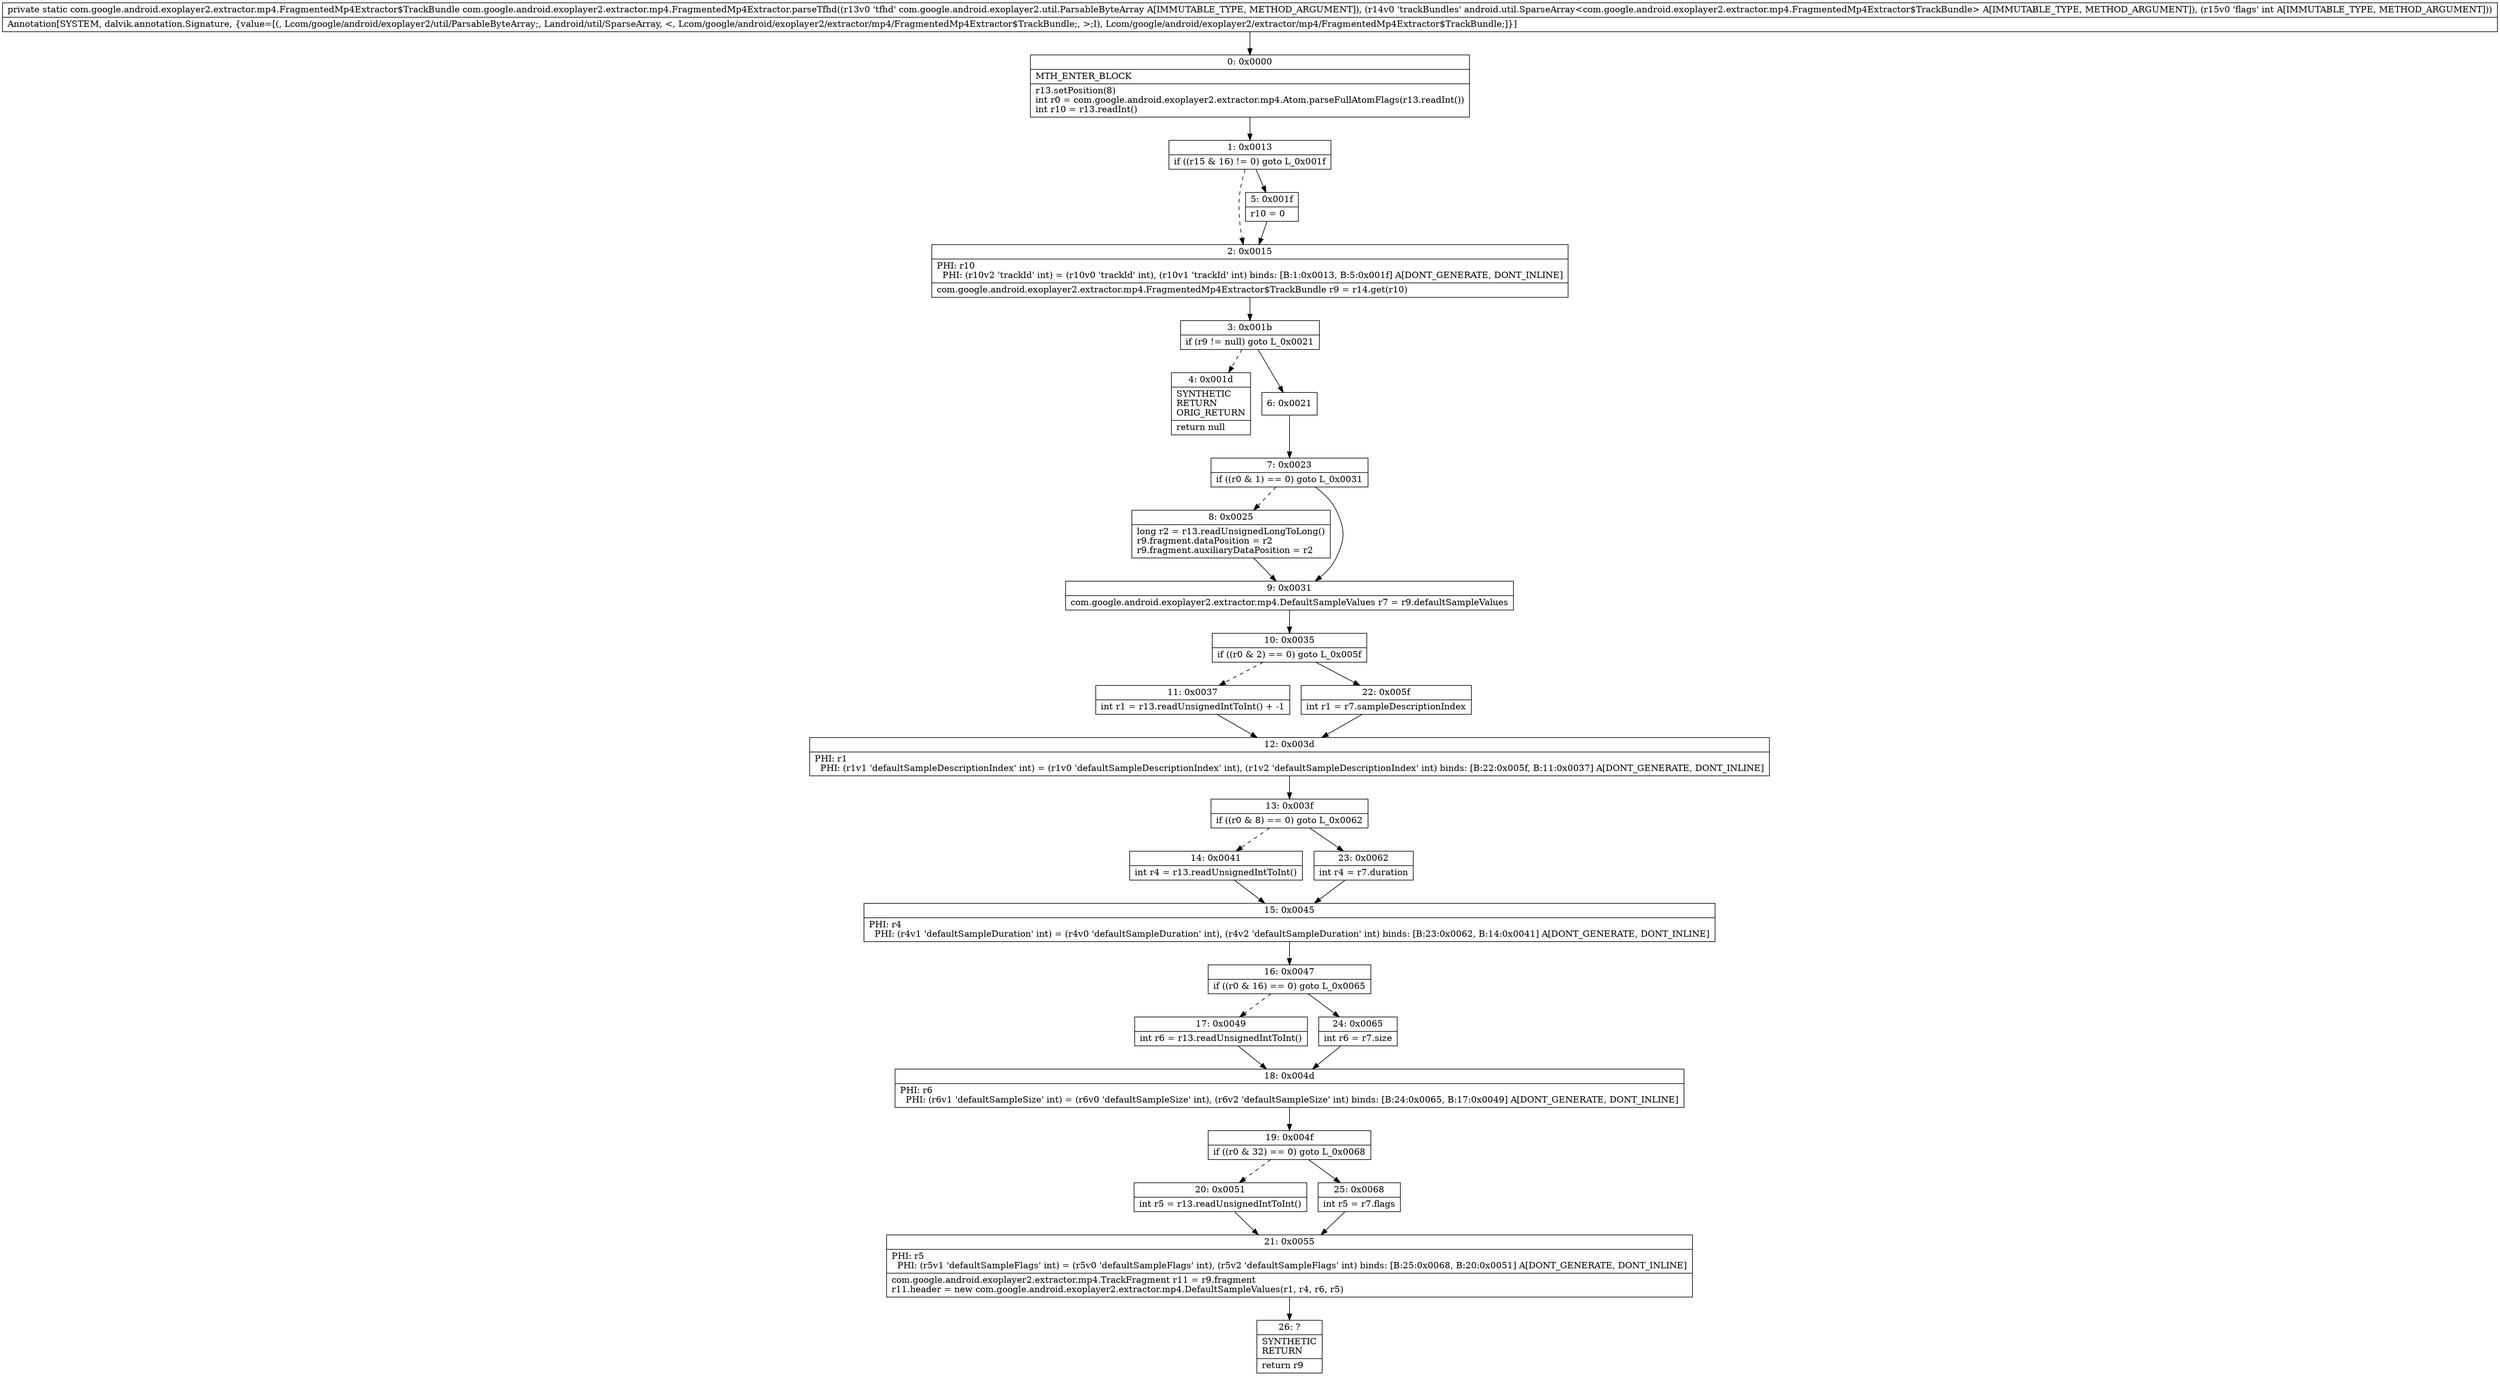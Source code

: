 digraph "CFG forcom.google.android.exoplayer2.extractor.mp4.FragmentedMp4Extractor.parseTfhd(Lcom\/google\/android\/exoplayer2\/util\/ParsableByteArray;Landroid\/util\/SparseArray;I)Lcom\/google\/android\/exoplayer2\/extractor\/mp4\/FragmentedMp4Extractor$TrackBundle;" {
Node_0 [shape=record,label="{0\:\ 0x0000|MTH_ENTER_BLOCK\l|r13.setPosition(8)\lint r0 = com.google.android.exoplayer2.extractor.mp4.Atom.parseFullAtomFlags(r13.readInt())\lint r10 = r13.readInt()\l}"];
Node_1 [shape=record,label="{1\:\ 0x0013|if ((r15 & 16) != 0) goto L_0x001f\l}"];
Node_2 [shape=record,label="{2\:\ 0x0015|PHI: r10 \l  PHI: (r10v2 'trackId' int) = (r10v0 'trackId' int), (r10v1 'trackId' int) binds: [B:1:0x0013, B:5:0x001f] A[DONT_GENERATE, DONT_INLINE]\l|com.google.android.exoplayer2.extractor.mp4.FragmentedMp4Extractor$TrackBundle r9 = r14.get(r10)\l}"];
Node_3 [shape=record,label="{3\:\ 0x001b|if (r9 != null) goto L_0x0021\l}"];
Node_4 [shape=record,label="{4\:\ 0x001d|SYNTHETIC\lRETURN\lORIG_RETURN\l|return null\l}"];
Node_5 [shape=record,label="{5\:\ 0x001f|r10 = 0\l}"];
Node_6 [shape=record,label="{6\:\ 0x0021}"];
Node_7 [shape=record,label="{7\:\ 0x0023|if ((r0 & 1) == 0) goto L_0x0031\l}"];
Node_8 [shape=record,label="{8\:\ 0x0025|long r2 = r13.readUnsignedLongToLong()\lr9.fragment.dataPosition = r2\lr9.fragment.auxiliaryDataPosition = r2\l}"];
Node_9 [shape=record,label="{9\:\ 0x0031|com.google.android.exoplayer2.extractor.mp4.DefaultSampleValues r7 = r9.defaultSampleValues\l}"];
Node_10 [shape=record,label="{10\:\ 0x0035|if ((r0 & 2) == 0) goto L_0x005f\l}"];
Node_11 [shape=record,label="{11\:\ 0x0037|int r1 = r13.readUnsignedIntToInt() + \-1\l}"];
Node_12 [shape=record,label="{12\:\ 0x003d|PHI: r1 \l  PHI: (r1v1 'defaultSampleDescriptionIndex' int) = (r1v0 'defaultSampleDescriptionIndex' int), (r1v2 'defaultSampleDescriptionIndex' int) binds: [B:22:0x005f, B:11:0x0037] A[DONT_GENERATE, DONT_INLINE]\l}"];
Node_13 [shape=record,label="{13\:\ 0x003f|if ((r0 & 8) == 0) goto L_0x0062\l}"];
Node_14 [shape=record,label="{14\:\ 0x0041|int r4 = r13.readUnsignedIntToInt()\l}"];
Node_15 [shape=record,label="{15\:\ 0x0045|PHI: r4 \l  PHI: (r4v1 'defaultSampleDuration' int) = (r4v0 'defaultSampleDuration' int), (r4v2 'defaultSampleDuration' int) binds: [B:23:0x0062, B:14:0x0041] A[DONT_GENERATE, DONT_INLINE]\l}"];
Node_16 [shape=record,label="{16\:\ 0x0047|if ((r0 & 16) == 0) goto L_0x0065\l}"];
Node_17 [shape=record,label="{17\:\ 0x0049|int r6 = r13.readUnsignedIntToInt()\l}"];
Node_18 [shape=record,label="{18\:\ 0x004d|PHI: r6 \l  PHI: (r6v1 'defaultSampleSize' int) = (r6v0 'defaultSampleSize' int), (r6v2 'defaultSampleSize' int) binds: [B:24:0x0065, B:17:0x0049] A[DONT_GENERATE, DONT_INLINE]\l}"];
Node_19 [shape=record,label="{19\:\ 0x004f|if ((r0 & 32) == 0) goto L_0x0068\l}"];
Node_20 [shape=record,label="{20\:\ 0x0051|int r5 = r13.readUnsignedIntToInt()\l}"];
Node_21 [shape=record,label="{21\:\ 0x0055|PHI: r5 \l  PHI: (r5v1 'defaultSampleFlags' int) = (r5v0 'defaultSampleFlags' int), (r5v2 'defaultSampleFlags' int) binds: [B:25:0x0068, B:20:0x0051] A[DONT_GENERATE, DONT_INLINE]\l|com.google.android.exoplayer2.extractor.mp4.TrackFragment r11 = r9.fragment\lr11.header = new com.google.android.exoplayer2.extractor.mp4.DefaultSampleValues(r1, r4, r6, r5)\l}"];
Node_22 [shape=record,label="{22\:\ 0x005f|int r1 = r7.sampleDescriptionIndex\l}"];
Node_23 [shape=record,label="{23\:\ 0x0062|int r4 = r7.duration\l}"];
Node_24 [shape=record,label="{24\:\ 0x0065|int r6 = r7.size\l}"];
Node_25 [shape=record,label="{25\:\ 0x0068|int r5 = r7.flags\l}"];
Node_26 [shape=record,label="{26\:\ ?|SYNTHETIC\lRETURN\l|return r9\l}"];
MethodNode[shape=record,label="{private static com.google.android.exoplayer2.extractor.mp4.FragmentedMp4Extractor$TrackBundle com.google.android.exoplayer2.extractor.mp4.FragmentedMp4Extractor.parseTfhd((r13v0 'tfhd' com.google.android.exoplayer2.util.ParsableByteArray A[IMMUTABLE_TYPE, METHOD_ARGUMENT]), (r14v0 'trackBundles' android.util.SparseArray\<com.google.android.exoplayer2.extractor.mp4.FragmentedMp4Extractor$TrackBundle\> A[IMMUTABLE_TYPE, METHOD_ARGUMENT]), (r15v0 'flags' int A[IMMUTABLE_TYPE, METHOD_ARGUMENT]))  | Annotation[SYSTEM, dalvik.annotation.Signature, \{value=[(, Lcom\/google\/android\/exoplayer2\/util\/ParsableByteArray;, Landroid\/util\/SparseArray, \<, Lcom\/google\/android\/exoplayer2\/extractor\/mp4\/FragmentedMp4Extractor$TrackBundle;, \>;I), Lcom\/google\/android\/exoplayer2\/extractor\/mp4\/FragmentedMp4Extractor$TrackBundle;]\}]\l}"];
MethodNode -> Node_0;
Node_0 -> Node_1;
Node_1 -> Node_2[style=dashed];
Node_1 -> Node_5;
Node_2 -> Node_3;
Node_3 -> Node_4[style=dashed];
Node_3 -> Node_6;
Node_5 -> Node_2;
Node_6 -> Node_7;
Node_7 -> Node_8[style=dashed];
Node_7 -> Node_9;
Node_8 -> Node_9;
Node_9 -> Node_10;
Node_10 -> Node_11[style=dashed];
Node_10 -> Node_22;
Node_11 -> Node_12;
Node_12 -> Node_13;
Node_13 -> Node_14[style=dashed];
Node_13 -> Node_23;
Node_14 -> Node_15;
Node_15 -> Node_16;
Node_16 -> Node_17[style=dashed];
Node_16 -> Node_24;
Node_17 -> Node_18;
Node_18 -> Node_19;
Node_19 -> Node_20[style=dashed];
Node_19 -> Node_25;
Node_20 -> Node_21;
Node_21 -> Node_26;
Node_22 -> Node_12;
Node_23 -> Node_15;
Node_24 -> Node_18;
Node_25 -> Node_21;
}

